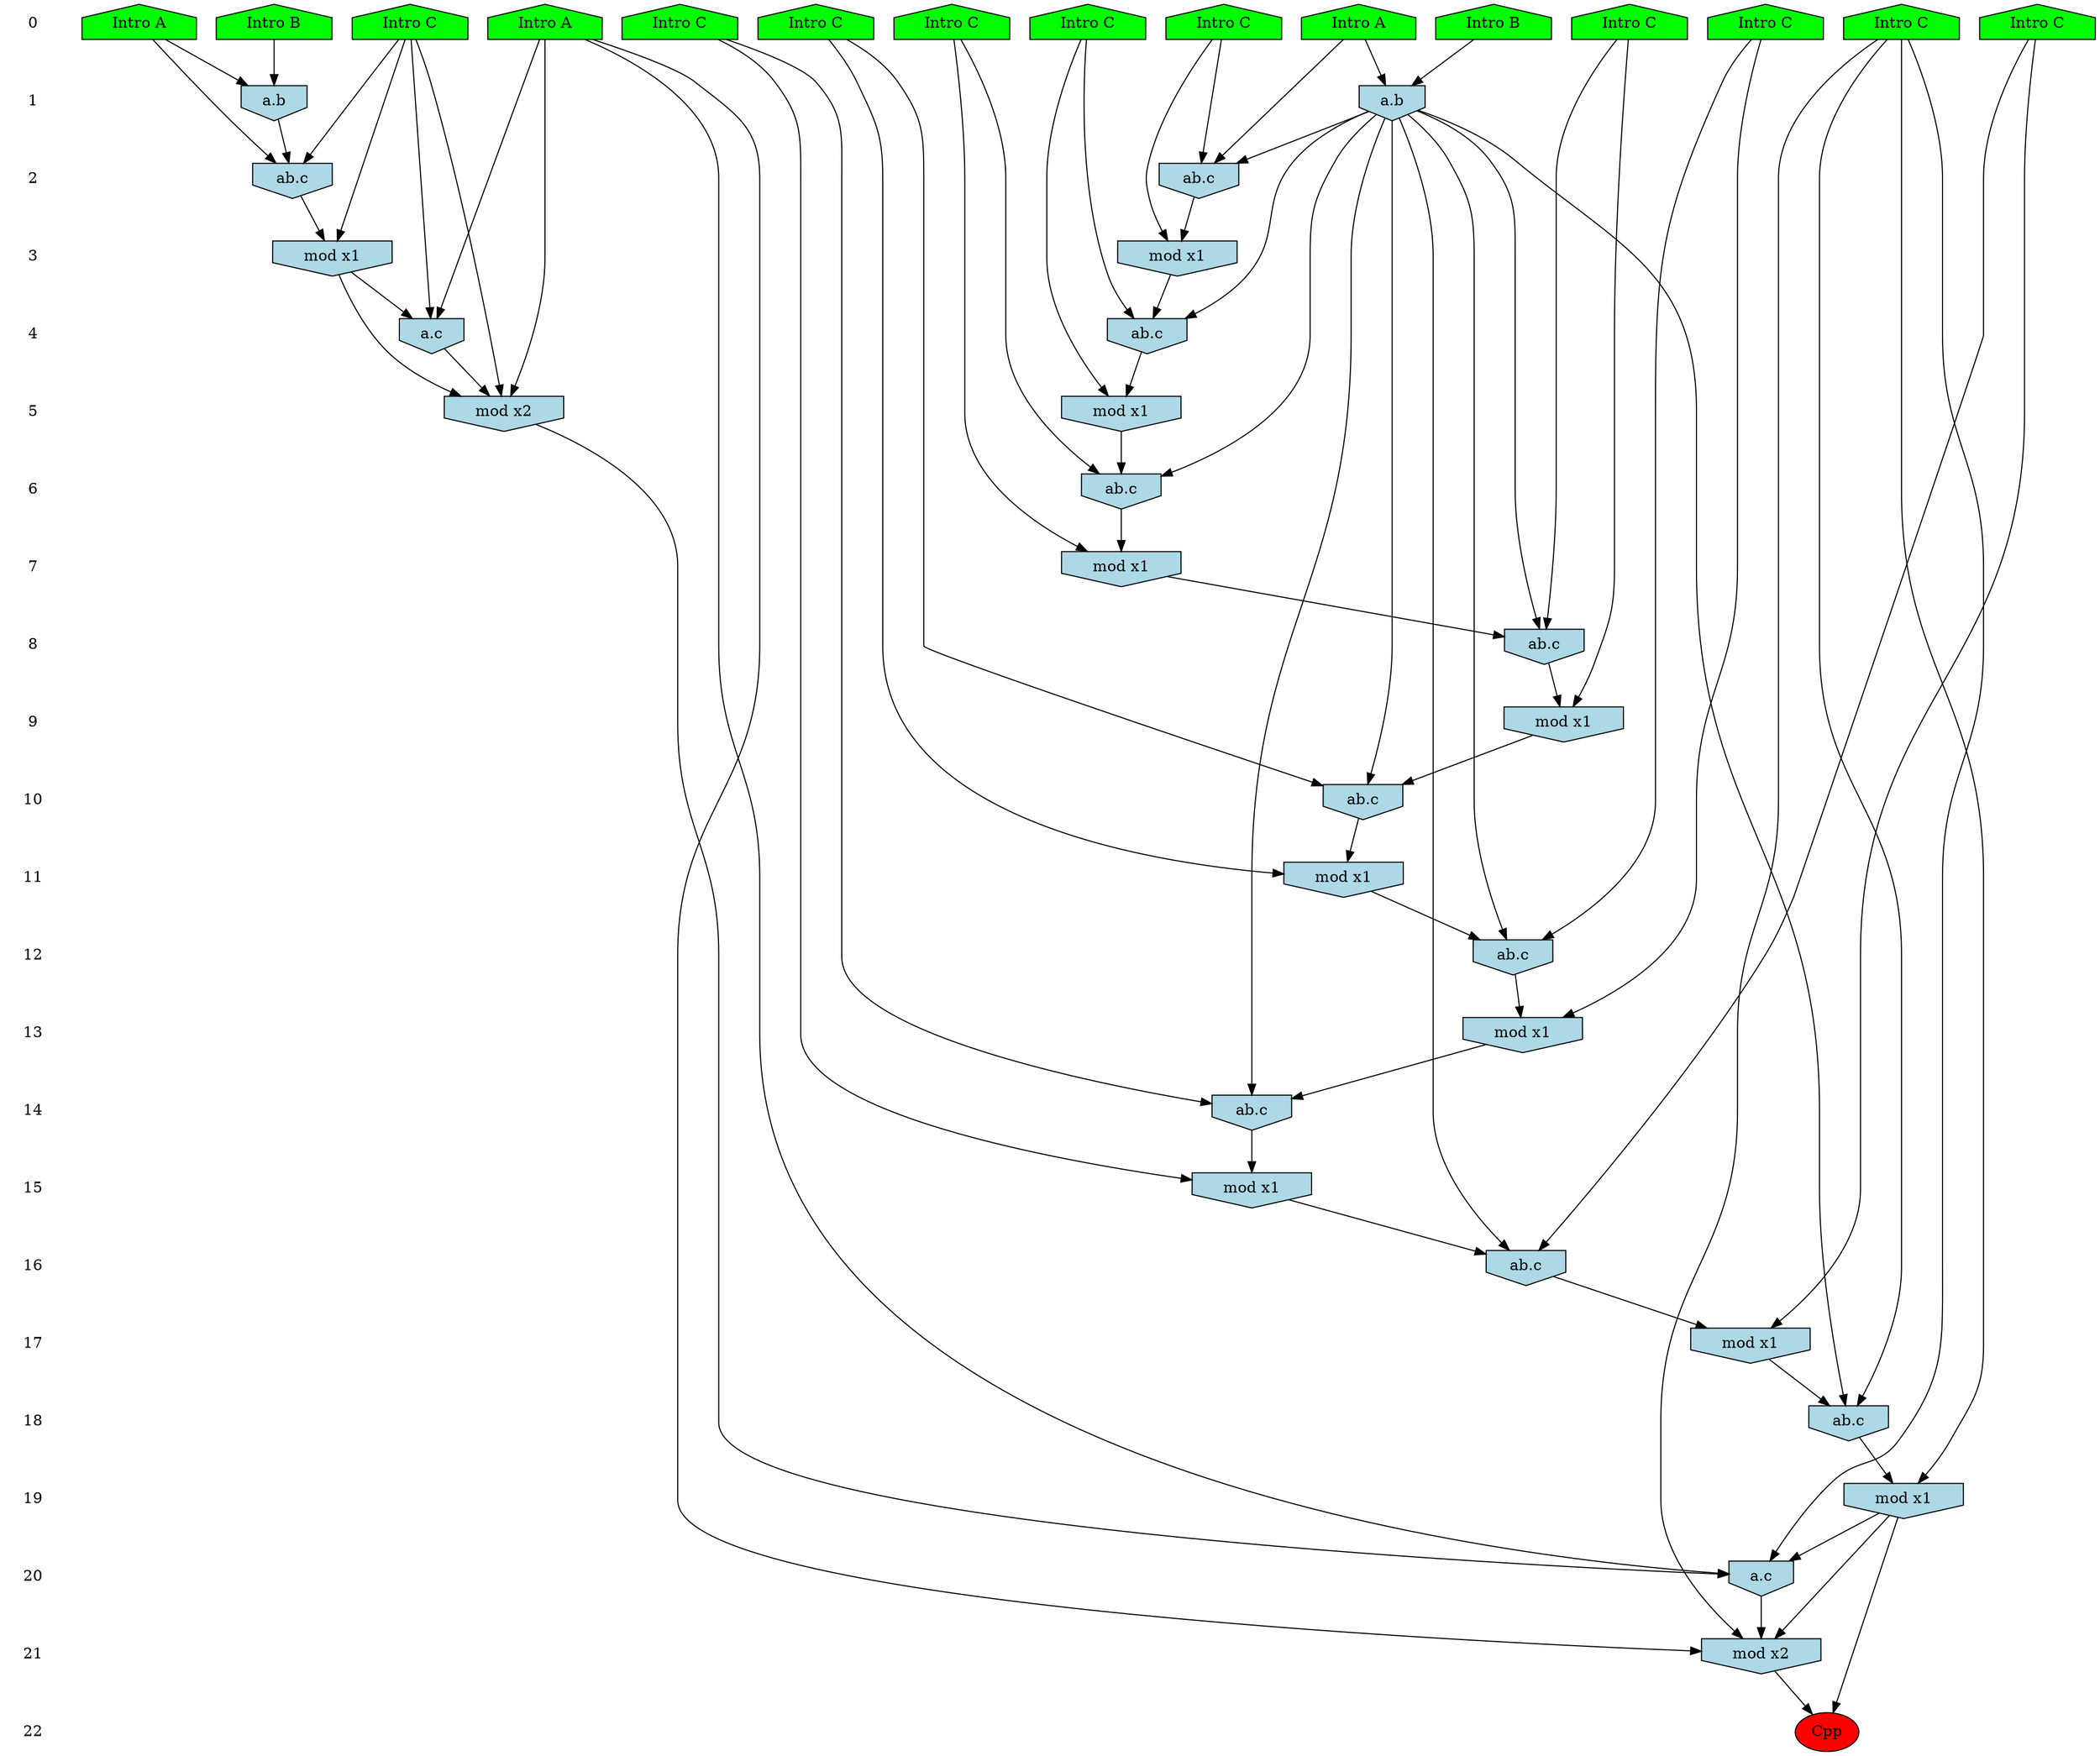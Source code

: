/* Compression of 1 causal flows obtained in average at 1.677373E+01 t.u */
/* Compressed causal flows were: [2897] */
digraph G{
 ranksep=.5 ; 
{ rank = same ; "0" [shape=plaintext] ; node_1 [label ="Intro B", shape=house, style=filled, fillcolor=green] ;
node_2 [label ="Intro A", shape=house, style=filled, fillcolor=green] ;
node_3 [label ="Intro B", shape=house, style=filled, fillcolor=green] ;
node_4 [label ="Intro A", shape=house, style=filled, fillcolor=green] ;
node_5 [label ="Intro A", shape=house, style=filled, fillcolor=green] ;
node_6 [label ="Intro C", shape=house, style=filled, fillcolor=green] ;
node_7 [label ="Intro C", shape=house, style=filled, fillcolor=green] ;
node_8 [label ="Intro C", shape=house, style=filled, fillcolor=green] ;
node_9 [label ="Intro C", shape=house, style=filled, fillcolor=green] ;
node_10 [label ="Intro C", shape=house, style=filled, fillcolor=green] ;
node_11 [label ="Intro C", shape=house, style=filled, fillcolor=green] ;
node_12 [label ="Intro C", shape=house, style=filled, fillcolor=green] ;
node_13 [label ="Intro C", shape=house, style=filled, fillcolor=green] ;
node_14 [label ="Intro C", shape=house, style=filled, fillcolor=green] ;
node_15 [label ="Intro C", shape=house, style=filled, fillcolor=green] ;
}
{ rank = same ; "1" [shape=plaintext] ; node_16 [label="a.b", shape=invhouse, style=filled, fillcolor = lightblue] ;
node_18 [label="a.b", shape=invhouse, style=filled, fillcolor = lightblue] ;
}
{ rank = same ; "2" [shape=plaintext] ; node_17 [label="ab.c", shape=invhouse, style=filled, fillcolor = lightblue] ;
node_19 [label="ab.c", shape=invhouse, style=filled, fillcolor = lightblue] ;
}
{ rank = same ; "3" [shape=plaintext] ; node_20 [label="mod x1", shape=invhouse, style=filled, fillcolor = lightblue] ;
node_21 [label="mod x1", shape=invhouse, style=filled, fillcolor = lightblue] ;
}
{ rank = same ; "4" [shape=plaintext] ; node_22 [label="ab.c", shape=invhouse, style=filled, fillcolor = lightblue] ;
node_32 [label="a.c", shape=invhouse, style=filled, fillcolor = lightblue] ;
}
{ rank = same ; "5" [shape=plaintext] ; node_23 [label="mod x1", shape=invhouse, style=filled, fillcolor = lightblue] ;
node_35 [label="mod x2", shape=invhouse, style=filled, fillcolor = lightblue] ;
}
{ rank = same ; "6" [shape=plaintext] ; node_24 [label="ab.c", shape=invhouse, style=filled, fillcolor = lightblue] ;
}
{ rank = same ; "7" [shape=plaintext] ; node_25 [label="mod x1", shape=invhouse, style=filled, fillcolor = lightblue] ;
}
{ rank = same ; "8" [shape=plaintext] ; node_26 [label="ab.c", shape=invhouse, style=filled, fillcolor = lightblue] ;
}
{ rank = same ; "9" [shape=plaintext] ; node_27 [label="mod x1", shape=invhouse, style=filled, fillcolor = lightblue] ;
}
{ rank = same ; "10" [shape=plaintext] ; node_28 [label="ab.c", shape=invhouse, style=filled, fillcolor = lightblue] ;
}
{ rank = same ; "11" [shape=plaintext] ; node_29 [label="mod x1", shape=invhouse, style=filled, fillcolor = lightblue] ;
}
{ rank = same ; "12" [shape=plaintext] ; node_30 [label="ab.c", shape=invhouse, style=filled, fillcolor = lightblue] ;
}
{ rank = same ; "13" [shape=plaintext] ; node_31 [label="mod x1", shape=invhouse, style=filled, fillcolor = lightblue] ;
}
{ rank = same ; "14" [shape=plaintext] ; node_33 [label="ab.c", shape=invhouse, style=filled, fillcolor = lightblue] ;
}
{ rank = same ; "15" [shape=plaintext] ; node_34 [label="mod x1", shape=invhouse, style=filled, fillcolor = lightblue] ;
}
{ rank = same ; "16" [shape=plaintext] ; node_36 [label="ab.c", shape=invhouse, style=filled, fillcolor = lightblue] ;
}
{ rank = same ; "17" [shape=plaintext] ; node_37 [label="mod x1", shape=invhouse, style=filled, fillcolor = lightblue] ;
}
{ rank = same ; "18" [shape=plaintext] ; node_38 [label="ab.c", shape=invhouse, style=filled, fillcolor = lightblue] ;
}
{ rank = same ; "19" [shape=plaintext] ; node_39 [label="mod x1", shape=invhouse, style=filled, fillcolor = lightblue] ;
}
{ rank = same ; "20" [shape=plaintext] ; node_40 [label="a.c", shape=invhouse, style=filled, fillcolor = lightblue] ;
}
{ rank = same ; "21" [shape=plaintext] ; node_41 [label="mod x2", shape=invhouse, style=filled, fillcolor = lightblue] ;
}
{ rank = same ; "22" [shape=plaintext] ; node_42 [label ="Cpp", style=filled, fillcolor=red] ;
}
"0" -> "1" [style="invis"]; 
"1" -> "2" [style="invis"]; 
"2" -> "3" [style="invis"]; 
"3" -> "4" [style="invis"]; 
"4" -> "5" [style="invis"]; 
"5" -> "6" [style="invis"]; 
"6" -> "7" [style="invis"]; 
"7" -> "8" [style="invis"]; 
"8" -> "9" [style="invis"]; 
"9" -> "10" [style="invis"]; 
"10" -> "11" [style="invis"]; 
"11" -> "12" [style="invis"]; 
"12" -> "13" [style="invis"]; 
"13" -> "14" [style="invis"]; 
"14" -> "15" [style="invis"]; 
"15" -> "16" [style="invis"]; 
"16" -> "17" [style="invis"]; 
"17" -> "18" [style="invis"]; 
"18" -> "19" [style="invis"]; 
"19" -> "20" [style="invis"]; 
"20" -> "21" [style="invis"]; 
"21" -> "22" [style="invis"]; 
node_3 -> node_16
node_5 -> node_16
node_5 -> node_17
node_7 -> node_17
node_16 -> node_17
node_1 -> node_18
node_4 -> node_18
node_4 -> node_19
node_12 -> node_19
node_18 -> node_19
node_12 -> node_20
node_19 -> node_20
node_7 -> node_21
node_17 -> node_21
node_9 -> node_22
node_18 -> node_22
node_20 -> node_22
node_9 -> node_23
node_22 -> node_23
node_11 -> node_24
node_18 -> node_24
node_23 -> node_24
node_11 -> node_25
node_24 -> node_25
node_14 -> node_26
node_18 -> node_26
node_25 -> node_26
node_14 -> node_27
node_26 -> node_27
node_8 -> node_28
node_18 -> node_28
node_27 -> node_28
node_8 -> node_29
node_28 -> node_29
node_13 -> node_30
node_18 -> node_30
node_29 -> node_30
node_13 -> node_31
node_30 -> node_31
node_2 -> node_32
node_7 -> node_32
node_21 -> node_32
node_6 -> node_33
node_18 -> node_33
node_31 -> node_33
node_6 -> node_34
node_33 -> node_34
node_2 -> node_35
node_7 -> node_35
node_21 -> node_35
node_32 -> node_35
node_10 -> node_36
node_18 -> node_36
node_34 -> node_36
node_10 -> node_37
node_36 -> node_37
node_15 -> node_38
node_18 -> node_38
node_37 -> node_38
node_15 -> node_39
node_38 -> node_39
node_2 -> node_40
node_15 -> node_40
node_35 -> node_40
node_39 -> node_40
node_2 -> node_41
node_15 -> node_41
node_39 -> node_41
node_40 -> node_41
node_39 -> node_42
node_41 -> node_42
}
/*
 Dot generation time: 0.000735
*/